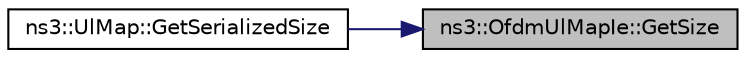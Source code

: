 digraph "ns3::OfdmUlMapIe::GetSize"
{
 // LATEX_PDF_SIZE
  edge [fontname="Helvetica",fontsize="10",labelfontname="Helvetica",labelfontsize="10"];
  node [fontname="Helvetica",fontsize="10",shape=record];
  rankdir="RL";
  Node1 [label="ns3::OfdmUlMapIe::GetSize",height=0.2,width=0.4,color="black", fillcolor="grey75", style="filled", fontcolor="black",tooltip="Get size."];
  Node1 -> Node2 [dir="back",color="midnightblue",fontsize="10",style="solid",fontname="Helvetica"];
  Node2 [label="ns3::UlMap::GetSerializedSize",height=0.2,width=0.4,color="black", fillcolor="white", style="filled",URL="$classns3_1_1_ul_map.html#a2c8941603d1fa2cfc7f13fc01d5d42b8",tooltip=" "];
}
